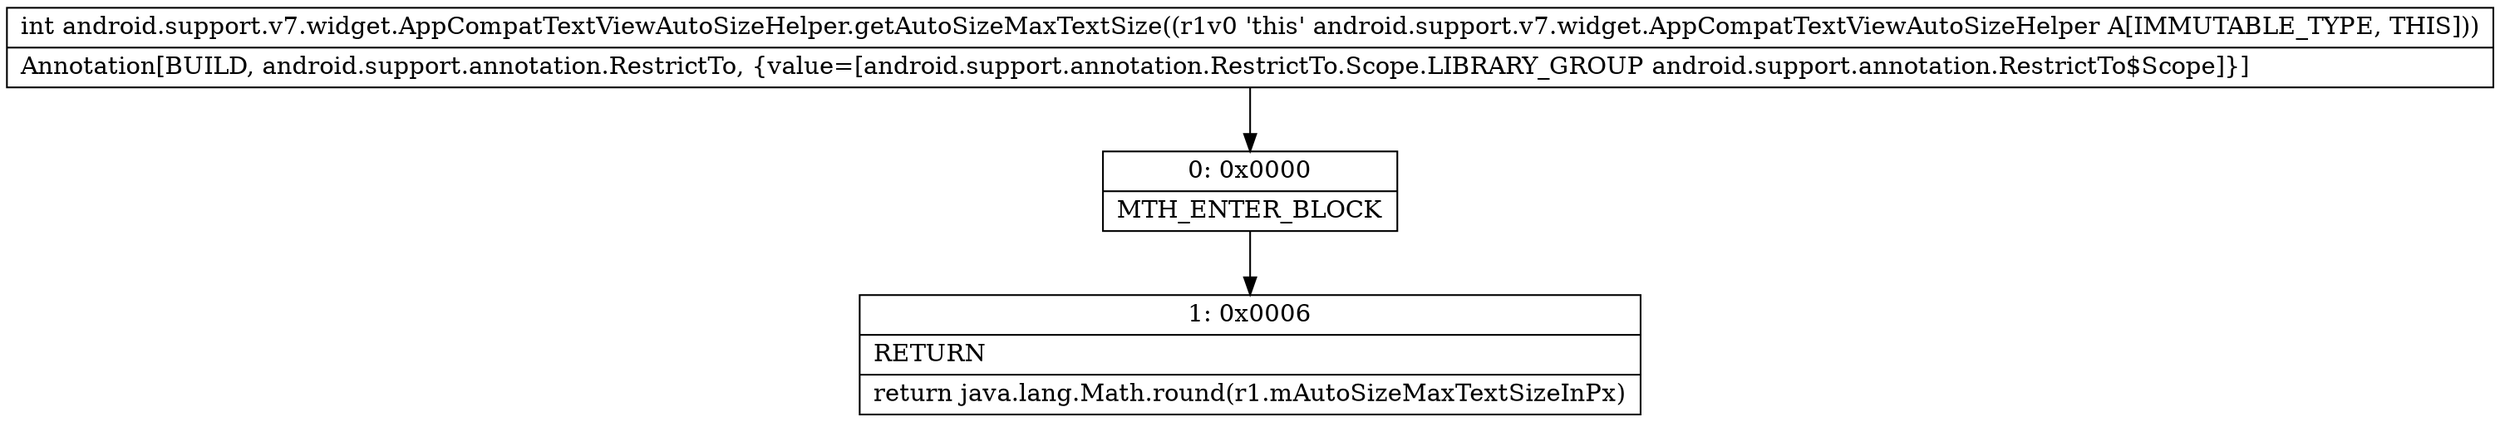 digraph "CFG forandroid.support.v7.widget.AppCompatTextViewAutoSizeHelper.getAutoSizeMaxTextSize()I" {
Node_0 [shape=record,label="{0\:\ 0x0000|MTH_ENTER_BLOCK\l}"];
Node_1 [shape=record,label="{1\:\ 0x0006|RETURN\l|return java.lang.Math.round(r1.mAutoSizeMaxTextSizeInPx)\l}"];
MethodNode[shape=record,label="{int android.support.v7.widget.AppCompatTextViewAutoSizeHelper.getAutoSizeMaxTextSize((r1v0 'this' android.support.v7.widget.AppCompatTextViewAutoSizeHelper A[IMMUTABLE_TYPE, THIS]))  | Annotation[BUILD, android.support.annotation.RestrictTo, \{value=[android.support.annotation.RestrictTo.Scope.LIBRARY_GROUP android.support.annotation.RestrictTo$Scope]\}]\l}"];
MethodNode -> Node_0;
Node_0 -> Node_1;
}

